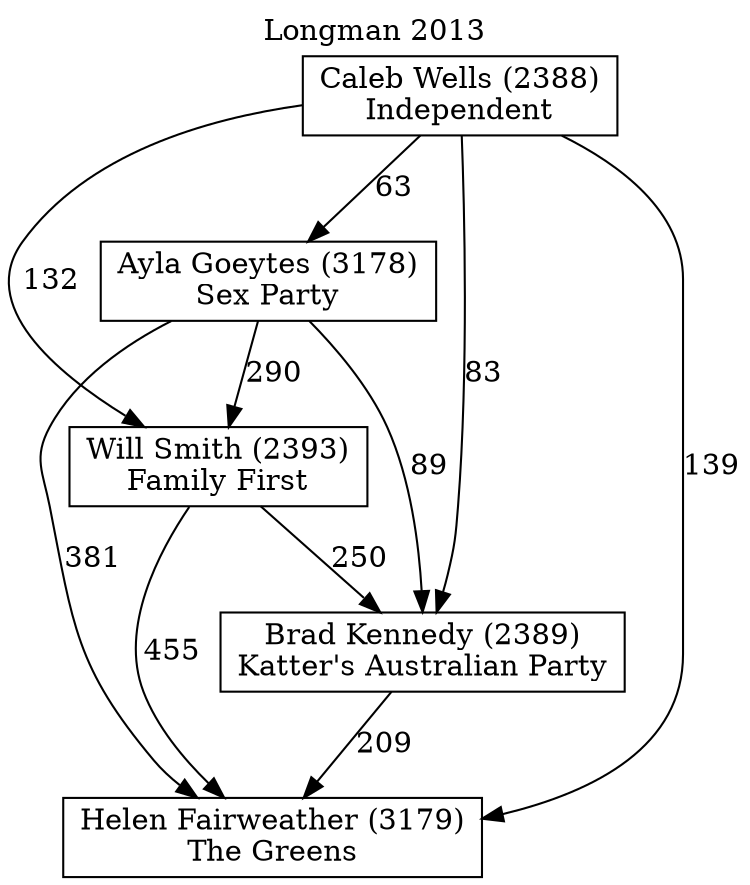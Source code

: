 // House preference flow
digraph "Helen Fairweather (3179)_Longman_2013" {
	graph [label="Longman 2013" labelloc=t mclimit=10]
	node [shape=box]
	"Ayla Goeytes (3178)" [label="Ayla Goeytes (3178)
Sex Party"]
	"Brad Kennedy (2389)" [label="Brad Kennedy (2389)
Katter's Australian Party"]
	"Caleb Wells (2388)" [label="Caleb Wells (2388)
Independent"]
	"Helen Fairweather (3179)" [label="Helen Fairweather (3179)
The Greens"]
	"Will Smith (2393)" [label="Will Smith (2393)
Family First"]
	"Ayla Goeytes (3178)" -> "Brad Kennedy (2389)" [label=89]
	"Ayla Goeytes (3178)" -> "Helen Fairweather (3179)" [label=381]
	"Ayla Goeytes (3178)" -> "Will Smith (2393)" [label=290]
	"Brad Kennedy (2389)" -> "Helen Fairweather (3179)" [label=209]
	"Caleb Wells (2388)" -> "Ayla Goeytes (3178)" [label=63]
	"Caleb Wells (2388)" -> "Brad Kennedy (2389)" [label=83]
	"Caleb Wells (2388)" -> "Helen Fairweather (3179)" [label=139]
	"Caleb Wells (2388)" -> "Will Smith (2393)" [label=132]
	"Will Smith (2393)" -> "Brad Kennedy (2389)" [label=250]
	"Will Smith (2393)" -> "Helen Fairweather (3179)" [label=455]
}
